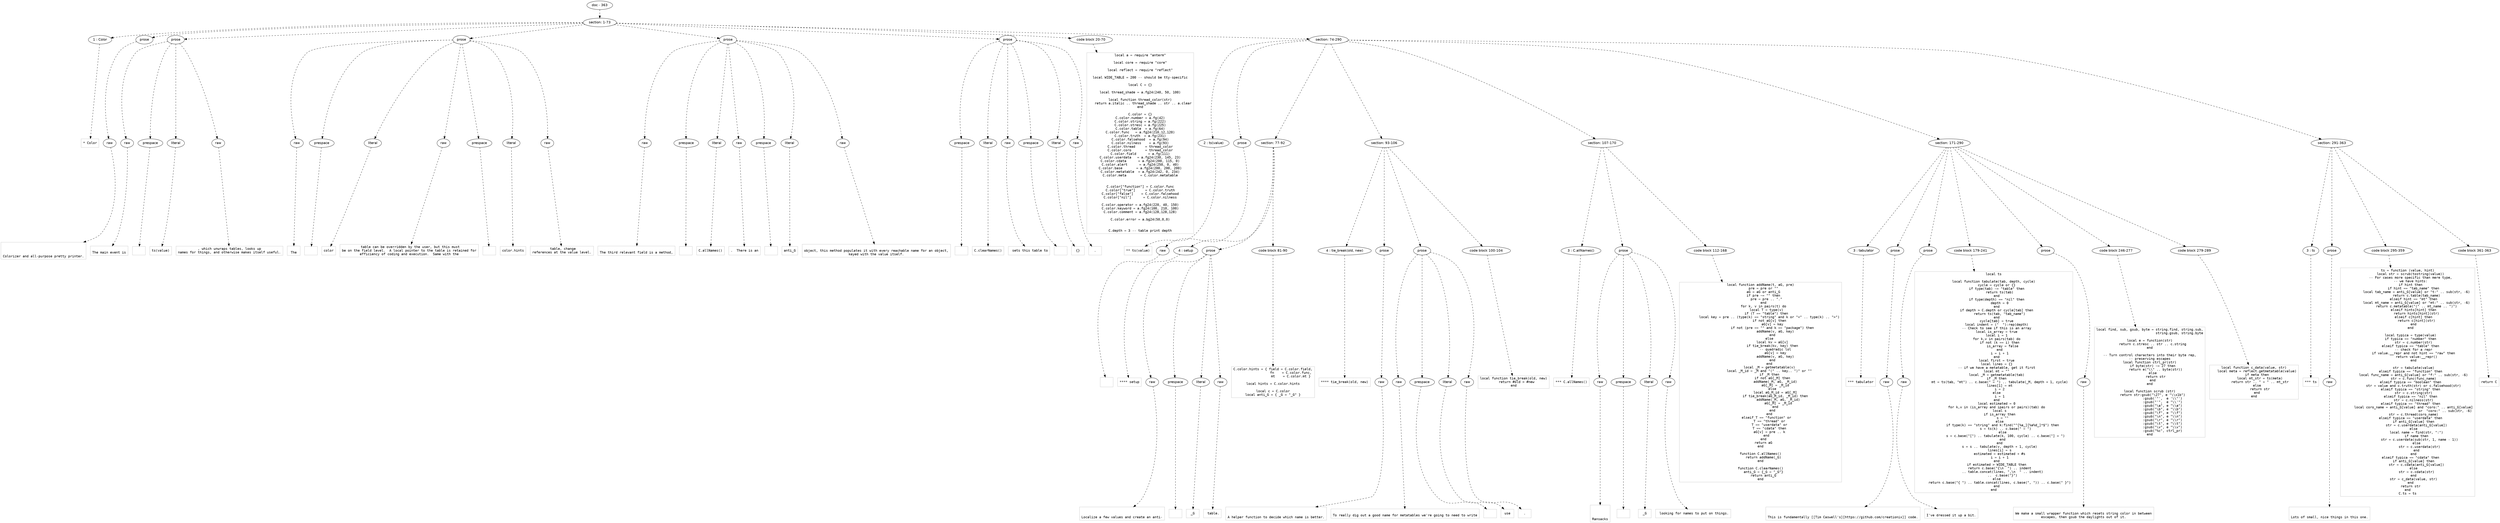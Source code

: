 digraph lpegNode {

node [fontname=Helvetica]
edge [style=dashed]

doc_0 [label="doc - 363"]


doc_0 -> { section_1}
{rank=same; section_1}

section_1 [label="section: 1-73"]


// END RANK doc_0

section_1 -> { header_2 prose_3 prose_4 prose_5 prose_6 prose_7 codeblock_8 section_9}
{rank=same; header_2 prose_3 prose_4 prose_5 prose_6 prose_7 codeblock_8 section_9}

header_2 [label="1 : Color"]

prose_3 [label="prose"]

prose_4 [label="prose"]

prose_5 [label="prose"]

prose_6 [label="prose"]

prose_7 [label="prose"]

codeblock_8 [label="code block 20-70"]

section_9 [label="section: 74-290"]


// END RANK section_1

header_2 -> leaf_10
leaf_10  [color=Gray,shape=rectangle,fontname=Inconsolata,label="* Color"]
// END RANK header_2

prose_3 -> { raw_11}
{rank=same; raw_11}

raw_11 [label="raw"]


// END RANK prose_3

raw_11 -> leaf_12
leaf_12  [color=Gray,shape=rectangle,fontname=Inconsolata,label="


Colorizer and all-purpose pretty printer.
"]
// END RANK raw_11

prose_4 -> { raw_13 prespace_14 literal_15 raw_16}
{rank=same; raw_13 prespace_14 literal_15 raw_16}

raw_13 [label="raw"]

prespace_14 [label="prespace"]

literal_15 [label="literal"]

raw_16 [label="raw"]


// END RANK prose_4

raw_13 -> leaf_17
leaf_17  [color=Gray,shape=rectangle,fontname=Inconsolata,label="
The main event is"]
// END RANK raw_13

prespace_14 -> leaf_18
leaf_18  [color=Gray,shape=rectangle,fontname=Inconsolata,label=" "]
// END RANK prespace_14

literal_15 -> leaf_19
leaf_19  [color=Gray,shape=rectangle,fontname=Inconsolata,label="ts(value)"]
// END RANK literal_15

raw_16 -> leaf_20
leaf_20  [color=Gray,shape=rectangle,fontname=Inconsolata,label=", which unwraps tables, looks up
names for things, and otherwise makes itself useful.
"]
// END RANK raw_16

prose_5 -> { raw_21 prespace_22 literal_23 raw_24 prespace_25 literal_26 raw_27}
{rank=same; raw_21 prespace_22 literal_23 raw_24 prespace_25 literal_26 raw_27}

raw_21 [label="raw"]

prespace_22 [label="prespace"]

literal_23 [label="literal"]

raw_24 [label="raw"]

prespace_25 [label="prespace"]

literal_26 [label="literal"]

raw_27 [label="raw"]


// END RANK prose_5

raw_21 -> leaf_28
leaf_28  [color=Gray,shape=rectangle,fontname=Inconsolata,label="
The"]
// END RANK raw_21

prespace_22 -> leaf_29
leaf_29  [color=Gray,shape=rectangle,fontname=Inconsolata,label=" "]
// END RANK prespace_22

literal_23 -> leaf_30
leaf_30  [color=Gray,shape=rectangle,fontname=Inconsolata,label="color"]
// END RANK literal_23

raw_24 -> leaf_31
leaf_31  [color=Gray,shape=rectangle,fontname=Inconsolata,label=" table can be overridden by the user, but this must
be on the field level.  A local pointer to the table is retained for
efficiency of coding and execution.  Same with the"]
// END RANK raw_24

prespace_25 -> leaf_32
leaf_32  [color=Gray,shape=rectangle,fontname=Inconsolata,label=" "]
// END RANK prespace_25

literal_26 -> leaf_33
leaf_33  [color=Gray,shape=rectangle,fontname=Inconsolata,label="color.hints"]
// END RANK literal_26

raw_27 -> leaf_34
leaf_34  [color=Gray,shape=rectangle,fontname=Inconsolata,label=" table, change
references at the value level.
"]
// END RANK raw_27

prose_6 -> { raw_35 prespace_36 literal_37 raw_38 prespace_39 literal_40 raw_41}
{rank=same; raw_35 prespace_36 literal_37 raw_38 prespace_39 literal_40 raw_41}

raw_35 [label="raw"]

prespace_36 [label="prespace"]

literal_37 [label="literal"]

raw_38 [label="raw"]

prespace_39 [label="prespace"]

literal_40 [label="literal"]

raw_41 [label="raw"]


// END RANK prose_6

raw_35 -> leaf_42
leaf_42  [color=Gray,shape=rectangle,fontname=Inconsolata,label="
The third relevant field is a method,"]
// END RANK raw_35

prespace_36 -> leaf_43
leaf_43  [color=Gray,shape=rectangle,fontname=Inconsolata,label=" "]
// END RANK prespace_36

literal_37 -> leaf_44
leaf_44  [color=Gray,shape=rectangle,fontname=Inconsolata,label="C.allNames()"]
// END RANK literal_37

raw_38 -> leaf_45
leaf_45  [color=Gray,shape=rectangle,fontname=Inconsolata,label=".  There is an"]
// END RANK raw_38

prespace_39 -> leaf_46
leaf_46  [color=Gray,shape=rectangle,fontname=Inconsolata,label=" "]
// END RANK prespace_39

literal_40 -> leaf_47
leaf_47  [color=Gray,shape=rectangle,fontname=Inconsolata,label="anti_G"]
// END RANK literal_40

raw_41 -> leaf_48
leaf_48  [color=Gray,shape=rectangle,fontname=Inconsolata,label="
object, this method populates it with every reachable name for an object,
keyed with the value itself.
"]
// END RANK raw_41

prose_7 -> { prespace_49 literal_50 raw_51 prespace_52 literal_53 raw_54}
{rank=same; prespace_49 literal_50 raw_51 prespace_52 literal_53 raw_54}

prespace_49 [label="prespace"]

literal_50 [label="literal"]

raw_51 [label="raw"]

prespace_52 [label="prespace"]

literal_53 [label="literal"]

raw_54 [label="raw"]


// END RANK prose_7

prespace_49 -> leaf_55
leaf_55  [color=Gray,shape=rectangle,fontname=Inconsolata,label=""]
// END RANK prespace_49

literal_50 -> leaf_56
leaf_56  [color=Gray,shape=rectangle,fontname=Inconsolata,label="C.clearNames()"]
// END RANK literal_50

raw_51 -> leaf_57
leaf_57  [color=Gray,shape=rectangle,fontname=Inconsolata,label=" sets this table to"]
// END RANK raw_51

prespace_52 -> leaf_58
leaf_58  [color=Gray,shape=rectangle,fontname=Inconsolata,label=" "]
// END RANK prespace_52

literal_53 -> leaf_59
leaf_59  [color=Gray,shape=rectangle,fontname=Inconsolata,label="{}"]
// END RANK literal_53

raw_54 -> leaf_60
leaf_60  [color=Gray,shape=rectangle,fontname=Inconsolata,label=".
"]
// END RANK raw_54

codeblock_8 -> leaf_61
leaf_61  [color=Gray,shape=rectangle,fontname=Inconsolata,label="local a = require \"anterm\"

local core = require \"core\"

local reflect = require \"reflect\"

local WIDE_TABLE = 200 -- should be tty-specific

local C = {}

local thread_shade = a.fg24(240, 50, 100)

local function thread_color(str)
   return a.italic .. thread_shade .. str .. a.clear
end

C.color = {}
C.color.number = a.fg(42)
C.color.string = a.fg(222)
C.color.stresc = a.fg(225)
C.color.table  = a.fg(64)
C.color.func   = a.fg24(210,12,120)
C.color.truth  = a.fg(231)
C.color.falsehood  = a.fg(94)
C.color.nilness    = a.fg(93)
C.color.thread     = thread_color
C.color.coro       = thread_color
C.color.field      = a.fg(111)
C.color.userdata   = a.fg24(230, 145, 23)
C.color.cdata      = a.fg24(200, 115, 0)
C.color.alert      = a.fg24(250, 0, 40)
C.color.base       = a.fg24(200, 200, 200)
C.color.metatable  = a.fg24(242, 0, 234)
C.color.meta       = C.color.metatable


C.color[\"function\"] = C.color.func
C.color[\"true\"]     = C.color.truth
C.color[\"false\"]    = C.color.falsehood
C.color[\"nil\"]      = C.color.nilness

C.color.operator = a.fg24(220, 40, 150)
C.color.keyword = a.fg24(100, 210, 100)
C.color.comment = a.fg24(128,128,128)

C.color.error = a.bg24(50,0,0)


C.depth = 3 -- table print depth"]
// END RANK codeblock_8

section_9 -> { header_62 prose_63 section_64 section_65 section_66 section_67 section_68}
{rank=same; header_62 prose_63 section_64 section_65 section_66 section_67 section_68}

header_62 [label="2 : ts(value)"]

prose_63 [label="prose"]

section_64 [label="section: 77-92"]

section_65 [label="section: 93-106"]

section_66 [label="section: 107-170"]

section_67 [label="section: 171-290"]

section_68 [label="section: 291-363"]


// END RANK section_9

header_62 -> leaf_69
leaf_69  [color=Gray,shape=rectangle,fontname=Inconsolata,label="** ts(value)"]
// END RANK header_62

prose_63 -> { raw_70}
{rank=same; raw_70}

raw_70 [label="raw"]


// END RANK prose_63

raw_70 -> leaf_71
leaf_71  [color=Gray,shape=rectangle,fontname=Inconsolata,label="

"]
// END RANK raw_70

section_64 -> { header_72 prose_73 codeblock_74}
{rank=same; header_72 prose_73 codeblock_74}

header_72 [label="4 : setup"]

prose_73 [label="prose"]

codeblock_74 [label="code block 81-90"]


// END RANK section_64

header_72 -> leaf_75
leaf_75  [color=Gray,shape=rectangle,fontname=Inconsolata,label="**** setup"]
// END RANK header_72

prose_73 -> { raw_76 prespace_77 literal_78 raw_79}
{rank=same; raw_76 prespace_77 literal_78 raw_79}

raw_76 [label="raw"]

prespace_77 [label="prespace"]

literal_78 [label="literal"]

raw_79 [label="raw"]


// END RANK prose_73

raw_76 -> leaf_80
leaf_80  [color=Gray,shape=rectangle,fontname=Inconsolata,label="

Localize a few values and create an anti-"]
// END RANK raw_76

prespace_77 -> leaf_81
leaf_81  [color=Gray,shape=rectangle,fontname=Inconsolata,label=" "]
// END RANK prespace_77

literal_78 -> leaf_82
leaf_82  [color=Gray,shape=rectangle,fontname=Inconsolata,label="_G"]
// END RANK literal_78

raw_79 -> leaf_83
leaf_83  [color=Gray,shape=rectangle,fontname=Inconsolata,label=" table.
"]
// END RANK raw_79

codeblock_74 -> leaf_84
leaf_84  [color=Gray,shape=rectangle,fontname=Inconsolata,label="C.color.hints = { field = C.color.field,
                  fn    = C.color.func,
                  mt    = C.color.mt }

local hints = C.color.hints

local c = C.color
local anti_G = { _G = \"_G\" }"]
// END RANK codeblock_74

section_65 -> { header_85 prose_86 prose_87 codeblock_88}
{rank=same; header_85 prose_86 prose_87 codeblock_88}

header_85 [label="4 : tie_break(old, new)"]

prose_86 [label="prose"]

prose_87 [label="prose"]

codeblock_88 [label="code block 100-104"]


// END RANK section_65

header_85 -> leaf_89
leaf_89  [color=Gray,shape=rectangle,fontname=Inconsolata,label="**** tie_break(old, new)"]
// END RANK header_85

prose_86 -> { raw_90}
{rank=same; raw_90}

raw_90 [label="raw"]


// END RANK prose_86

raw_90 -> leaf_91
leaf_91  [color=Gray,shape=rectangle,fontname=Inconsolata,label="

A helper function to decide which name is better.
"]
// END RANK raw_90

prose_87 -> { raw_92 prespace_93 literal_94 raw_95}
{rank=same; raw_92 prespace_93 literal_94 raw_95}

raw_92 [label="raw"]

prespace_93 [label="prespace"]

literal_94 [label="literal"]

raw_95 [label="raw"]


// END RANK prose_87

raw_92 -> leaf_96
leaf_96  [color=Gray,shape=rectangle,fontname=Inconsolata,label="
To really dig out a good name for metatables we're going to need to write"]
// END RANK raw_92

prespace_93 -> leaf_97
leaf_97  [color=Gray,shape=rectangle,fontname=Inconsolata,label=""]
// END RANK prespace_93

literal_94 -> leaf_98
leaf_98  [color=Gray,shape=rectangle,fontname=Inconsolata,label="use"]
// END RANK literal_94

raw_95 -> leaf_99
leaf_99  [color=Gray,shape=rectangle,fontname=Inconsolata,label=".
"]
// END RANK raw_95

codeblock_88 -> leaf_100
leaf_100  [color=Gray,shape=rectangle,fontname=Inconsolata,label="local function tie_break(old, new)
   return #old > #new
end"]
// END RANK codeblock_88

section_66 -> { header_101 prose_102 codeblock_103}
{rank=same; header_101 prose_102 codeblock_103}

header_101 [label="3 : C.allNames()"]

prose_102 [label="prose"]

codeblock_103 [label="code block 112-168"]


// END RANK section_66

header_101 -> leaf_104
leaf_104  [color=Gray,shape=rectangle,fontname=Inconsolata,label="*** C.allNames()"]
// END RANK header_101

prose_102 -> { raw_105 prespace_106 literal_107 raw_108}
{rank=same; raw_105 prespace_106 literal_107 raw_108}

raw_105 [label="raw"]

prespace_106 [label="prespace"]

literal_107 [label="literal"]

raw_108 [label="raw"]


// END RANK prose_102

raw_105 -> leaf_109
leaf_109  [color=Gray,shape=rectangle,fontname=Inconsolata,label="


Ransacks"]
// END RANK raw_105

prespace_106 -> leaf_110
leaf_110  [color=Gray,shape=rectangle,fontname=Inconsolata,label=" "]
// END RANK prespace_106

literal_107 -> leaf_111
leaf_111  [color=Gray,shape=rectangle,fontname=Inconsolata,label="_G"]
// END RANK literal_107

raw_108 -> leaf_112
leaf_112  [color=Gray,shape=rectangle,fontname=Inconsolata,label=" looking for names to put on things.
"]
// END RANK raw_108

codeblock_103 -> leaf_113
leaf_113  [color=Gray,shape=rectangle,fontname=Inconsolata,label="local function addName(t, aG, pre)
   pre = pre or \"\"
   aG = aG or anti_G
   if pre ~= \"\" then
      pre = pre .. \".\"
   end
   for k, v in pairs(t) do
      local T = type(v)
      if (T == \"table\") then
         local key = pre .. (type(k) == \"string\" and k or \"<\" .. type(k) .. \">\")
         if not aG[v] then
            aG[v] = key
            if not (pre == \"\" and k == \"package\") then
               addName(v, aG, key)
            end
         else
            local kv = aG[v]
            if tie_break(kv, key) then
               -- quadradic lol
               aG[v] = key
               addName(v, aG, key)
            end
         end
         local _M = getmetatable(v)
         local _M_id = _M and \"⟨\" .. key.. \"⟩\" or \"\"
         if _M then
            if not aG[_M] then
               addName(_M, aG, _M_id)
               aG[_M] = _M_id
            else
               local aG_M_id = aG[_M]
               if tie_break(aG_M_id, _M_id) then
                  addName(_M, aG, _M_id)
                  aG[_M] = _M_id
               end
            end
         end
      elseif T == \"function\" or
         T == \"thread\" or
         T == \"userdata\" or
         T == \"cdata\" then
         aG[v] = pre .. k
      end
   end
   return aG
end

function C.allNames()
   return addName(_G)
end

function C.clearNames()
   anti_G = {_G = \"_G\"}
   return anti_G
end"]
// END RANK codeblock_103

section_67 -> { header_114 prose_115 prose_116 codeblock_117 prose_118 codeblock_119 codeblock_120}
{rank=same; header_114 prose_115 prose_116 codeblock_117 prose_118 codeblock_119 codeblock_120}

header_114 [label="3 : tabulator"]

prose_115 [label="prose"]

prose_116 [label="prose"]

codeblock_117 [label="code block 179-241"]

prose_118 [label="prose"]

codeblock_119 [label="code block 246-277"]

codeblock_120 [label="code block 279-289"]


// END RANK section_67

header_114 -> leaf_121
leaf_121  [color=Gray,shape=rectangle,fontname=Inconsolata,label="*** tabulator"]
// END RANK header_114

prose_115 -> { raw_122}
{rank=same; raw_122}

raw_122 [label="raw"]


// END RANK prose_115

raw_122 -> leaf_123
leaf_123  [color=Gray,shape=rectangle,fontname=Inconsolata,label="

This is fundamentally [[Tim Caswell's][https://github.com/creationix]] code.
"]
// END RANK raw_122

prose_116 -> { raw_124}
{rank=same; raw_124}

raw_124 [label="raw"]


// END RANK prose_116

raw_124 -> leaf_125
leaf_125  [color=Gray,shape=rectangle,fontname=Inconsolata,label="
I've dressed it up a bit.
"]
// END RANK raw_124

codeblock_117 -> leaf_126
leaf_126  [color=Gray,shape=rectangle,fontname=Inconsolata,label="local ts

local function tabulate(tab, depth, cycle)
   cycle = cycle or {}
   if type(tab) ~= \"table\" then
      return ts(tab)
   end
   if type(depth) == \"nil\" then
      depth = 0
   end
   if depth > C.depth or cycle[tab] then
      return ts(tab, \"tab_name\")
   end
   cycle[tab] = true
   local indent = (\"  \"):rep(depth)
   -- Check to see if this is an array
   local is_array = true
   local i = 1
   for k,v in pairs(tab) do
      if not (k == i) then
         is_array = false
      end
      i = i + 1
   end
   local first = true
   local lines = {}
   -- if we have a metatable, get it first
   local mt = \"\"
   local _M = getmetatable(tab)
   if _M then
      mt = ts(tab, \"mt\") .. c.base(\" = \") .. tabulate(_M, depth + 1, cycle)
      lines[1] = mt
      i = 2
   else
      i = 1
   end
   local estimated = 0
   for k,v in (is_array and ipairs or pairs)(tab) do
      local s
      if is_array then
         s = \"\"
      else
         if type(k) == \"string\" and k:find(\"^[%a_][%a%d_]*$\") then
            s = ts(k) .. c.base(\" = \")
         else
            s = c.base(\"[\") .. tabulate(k, 100, cycle) .. c.base(\"] = \")
         end
      end
      s = s .. tabulate(v, depth + 1, cycle)
      lines[i] = s
      estimated = estimated + #s
      i = i + 1
   end
   if estimated > WIDE_TABLE then
      return c.base(\"{\\n  \") .. indent
         .. table.concat(lines, \",\\n  \" .. indent)
         ..  c.base(\"}\")
   else
      return c.base(\"{ \") .. table.concat(lines, c.base(\", \")) .. c.base(\" }\")
   end
end"]
// END RANK codeblock_117

prose_118 -> { raw_127}
{rank=same; raw_127}

raw_127 [label="raw"]


// END RANK prose_118

raw_127 -> leaf_128
leaf_128  [color=Gray,shape=rectangle,fontname=Inconsolata,label="
We make a small wrapper function which resets string color in between
escapes, then gsub the daylights out of it.
"]
// END RANK raw_127

codeblock_119 -> leaf_129
leaf_129  [color=Gray,shape=rectangle,fontname=Inconsolata,label="local find, sub, gsub, byte = string.find, string.sub,
                              string.gsub, string.byte

local e = function(str)
   return c.stresc .. str .. c.string
end

-- Turn control characters into their byte rep,
-- preserving escapes
local function ctrl_pr(str)
   if byte(str) ~= 27 then
      return e(\"\\\\\" .. byte(str))
   else
      return str
   end
end

local function scrub (str)
   return str:gsub(\"\\27\", e \"\\\\x1b\")
             :gsub('\"',  e '\\\\\"')
             :gsub(\"'\",  e \"\\\\'\")
             :gsub(\"\\a\", e \"\\\\a\")
             :gsub(\"\\b\", e \"\\\\b\")
             :gsub(\"\\f\", e \"\\\\f\")
             :gsub(\"\\n\", e \"\\\\n\")
             :gsub(\"\\r\", e \"\\\\r\")
             :gsub(\"\\t\", e \"\\\\t\")
             :gsub(\"\\v\", e \"\\\\v\")
             :gsub(\"%c\", ctrl_pr)
end"]
// END RANK codeblock_119

codeblock_120 -> leaf_130
leaf_130  [color=Gray,shape=rectangle,fontname=Inconsolata,label="local function c_data(value, str)
   local meta = reflect.getmetatable(value)
   if meta then
      local mt_str = ts(meta)
      return str .. \" = \" .. mt_str
   else
      return str
   end
end"]
// END RANK codeblock_120

section_68 -> { header_131 prose_132 codeblock_133 codeblock_134}
{rank=same; header_131 prose_132 codeblock_133 codeblock_134}

header_131 [label="3 : ts"]

prose_132 [label="prose"]

codeblock_133 [label="code block 295-359"]

codeblock_134 [label="code block 361-363"]


// END RANK section_68

header_131 -> leaf_135
leaf_135  [color=Gray,shape=rectangle,fontname=Inconsolata,label="*** ts"]
// END RANK header_131

prose_132 -> { raw_136}
{rank=same; raw_136}

raw_136 [label="raw"]


// END RANK prose_132

raw_136 -> leaf_137
leaf_137  [color=Gray,shape=rectangle,fontname=Inconsolata,label="

Lots of small, nice things in this one.
"]
// END RANK raw_136

codeblock_133 -> leaf_138
leaf_138  [color=Gray,shape=rectangle,fontname=Inconsolata,label="ts = function (value, hint)
   local str = scrub(tostring(value))
   -- For cases more specific than mere type,
   -- we have hints:
   if hint then
      if hint == \"tab_name\" then
         local tab_name = anti_G[value] or \"t:\" .. sub(str, -6)
         return c.table(tab_name)
      elseif hint == \"mt\" then
         local mt_name = anti_G[value] or \"mt:\" .. sub(str, -6)
         return c.metatable(\"⟨\" .. mt_name .. \"⟩\")
      elseif hints[hint] then
         return hints[hint](str)
      elseif c[hint] then
         return c[hint](str)
      end
   end

   local typica = type(value)
   if typica == \"number\" then
      str = c.number(str)
   elseif typica == \"table\" then
      -- check for a repr
      if value.__repr and not hint == \"raw\" then
         return value:__repr()
      end

      str = tabulate(value)
   elseif typica == \"function\" then
      local func_name = anti_G[value] or \"f:\" .. sub(str, -6)
      str = c.func(func_name)
   elseif typica == \"boolean\" then
      str = value and c.truth(str) or c.falsehood(str)
   elseif typica == \"string\" then
      str = c.string(str)
   elseif typica == \"nil\" then
      str = c.nilness(str)
   elseif typica == \"thread\" then
      local coro_name = anti_G[value] and \"coro:\" .. anti_G[value]
                                      or  \"coro:\" .. sub(str, -6)
      str = c.thread(coro_name)
   elseif typica == \"userdata\" then
      if anti_G[value] then
         str = c.userdata(anti_G[value])
      else
         local name = find(str, \":\")
         if name then
            str = c.userdata(sub(str, 1, name - 1))
         else
            str = c.userdata(str)
         end
      end
   elseif typica == \"cdata\" then
      if anti_G[value] then
         str = c.cdata(anti_G[value])
      else
         str = c.cdata(str)
      end
      str = c_data(value, str)
   end
   return str
end
C.ts = ts"]
// END RANK codeblock_133

codeblock_134 -> leaf_139
leaf_139  [color=Gray,shape=rectangle,fontname=Inconsolata,label="return C"]
// END RANK codeblock_134


}

